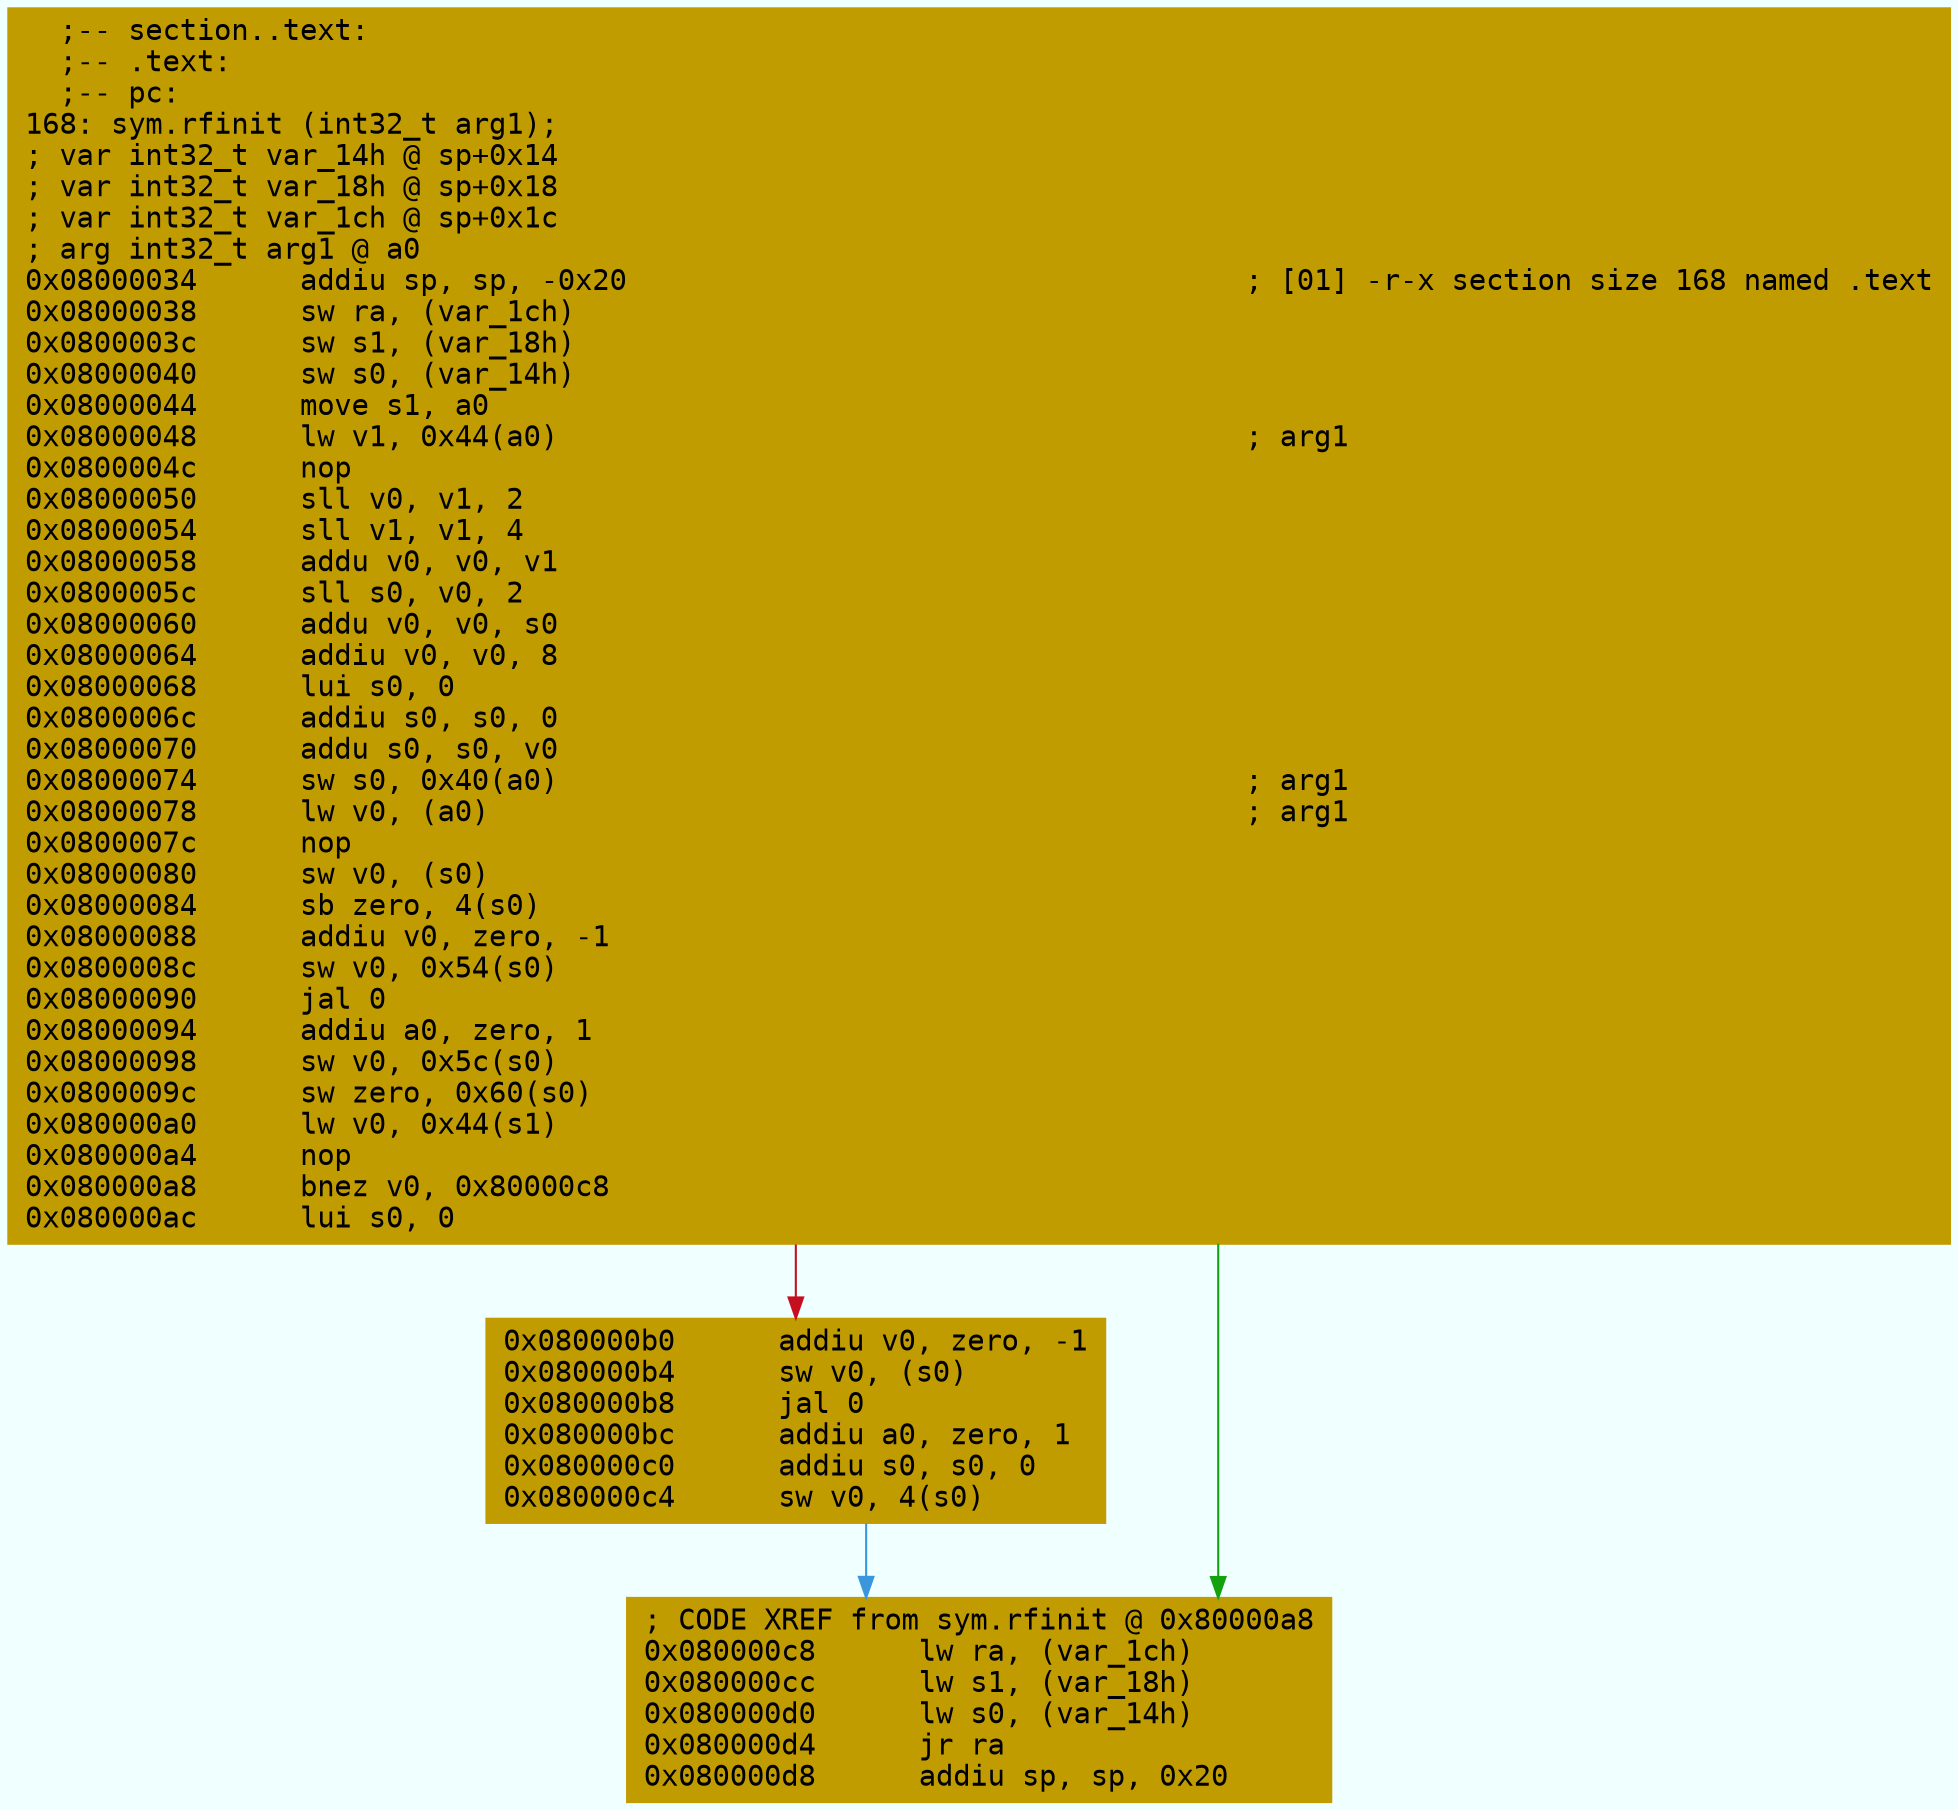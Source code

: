 digraph code {
	graph [bgcolor=azure fontsize=8 fontname="Courier" splines="ortho"];
	node [fillcolor=gray style=filled shape=box];
	edge [arrowhead="normal"];
	"0x08000034" [URL="sym.rfinit/0x08000034", fillcolor="#c19c00",color="#c19c00", fontname="Courier",label="  ;-- section..text:\l  ;-- .text:\l  ;-- pc:\l168: sym.rfinit (int32_t arg1);\l; var int32_t var_14h @ sp+0x14\l; var int32_t var_18h @ sp+0x18\l; var int32_t var_1ch @ sp+0x1c\l; arg int32_t arg1 @ a0\l0x08000034      addiu sp, sp, -0x20                                    ; [01] -r-x section size 168 named .text\l0x08000038      sw ra, (var_1ch)\l0x0800003c      sw s1, (var_18h)\l0x08000040      sw s0, (var_14h)\l0x08000044      move s1, a0\l0x08000048      lw v1, 0x44(a0)                                        ; arg1\l0x0800004c      nop\l0x08000050      sll v0, v1, 2\l0x08000054      sll v1, v1, 4\l0x08000058      addu v0, v0, v1\l0x0800005c      sll s0, v0, 2\l0x08000060      addu v0, v0, s0\l0x08000064      addiu v0, v0, 8\l0x08000068      lui s0, 0\l0x0800006c      addiu s0, s0, 0\l0x08000070      addu s0, s0, v0\l0x08000074      sw s0, 0x40(a0)                                        ; arg1\l0x08000078      lw v0, (a0)                                            ; arg1\l0x0800007c      nop\l0x08000080      sw v0, (s0)\l0x08000084      sb zero, 4(s0)\l0x08000088      addiu v0, zero, -1\l0x0800008c      sw v0, 0x54(s0)\l0x08000090      jal 0\l0x08000094      addiu a0, zero, 1\l0x08000098      sw v0, 0x5c(s0)\l0x0800009c      sw zero, 0x60(s0)\l0x080000a0      lw v0, 0x44(s1)\l0x080000a4      nop\l0x080000a8      bnez v0, 0x80000c8\l0x080000ac      lui s0, 0\l"]
	"0x080000b0" [URL="sym.rfinit/0x080000b0", fillcolor="#c19c00",color="#c19c00", fontname="Courier",label="0x080000b0      addiu v0, zero, -1\l0x080000b4      sw v0, (s0)\l0x080000b8      jal 0\l0x080000bc      addiu a0, zero, 1\l0x080000c0      addiu s0, s0, 0\l0x080000c4      sw v0, 4(s0)\l"]
	"0x080000c8" [URL="sym.rfinit/0x080000c8", fillcolor="#c19c00",color="#c19c00", fontname="Courier",label="; CODE XREF from sym.rfinit @ 0x80000a8\l0x080000c8      lw ra, (var_1ch)\l0x080000cc      lw s1, (var_18h)\l0x080000d0      lw s0, (var_14h)\l0x080000d4      jr ra\l0x080000d8      addiu sp, sp, 0x20\l"]
        "0x08000034" -> "0x080000c8" [color="#13a10e"];
        "0x08000034" -> "0x080000b0" [color="#c50f1f"];
        "0x080000b0" -> "0x080000c8" [color="#3a96dd"];
}
